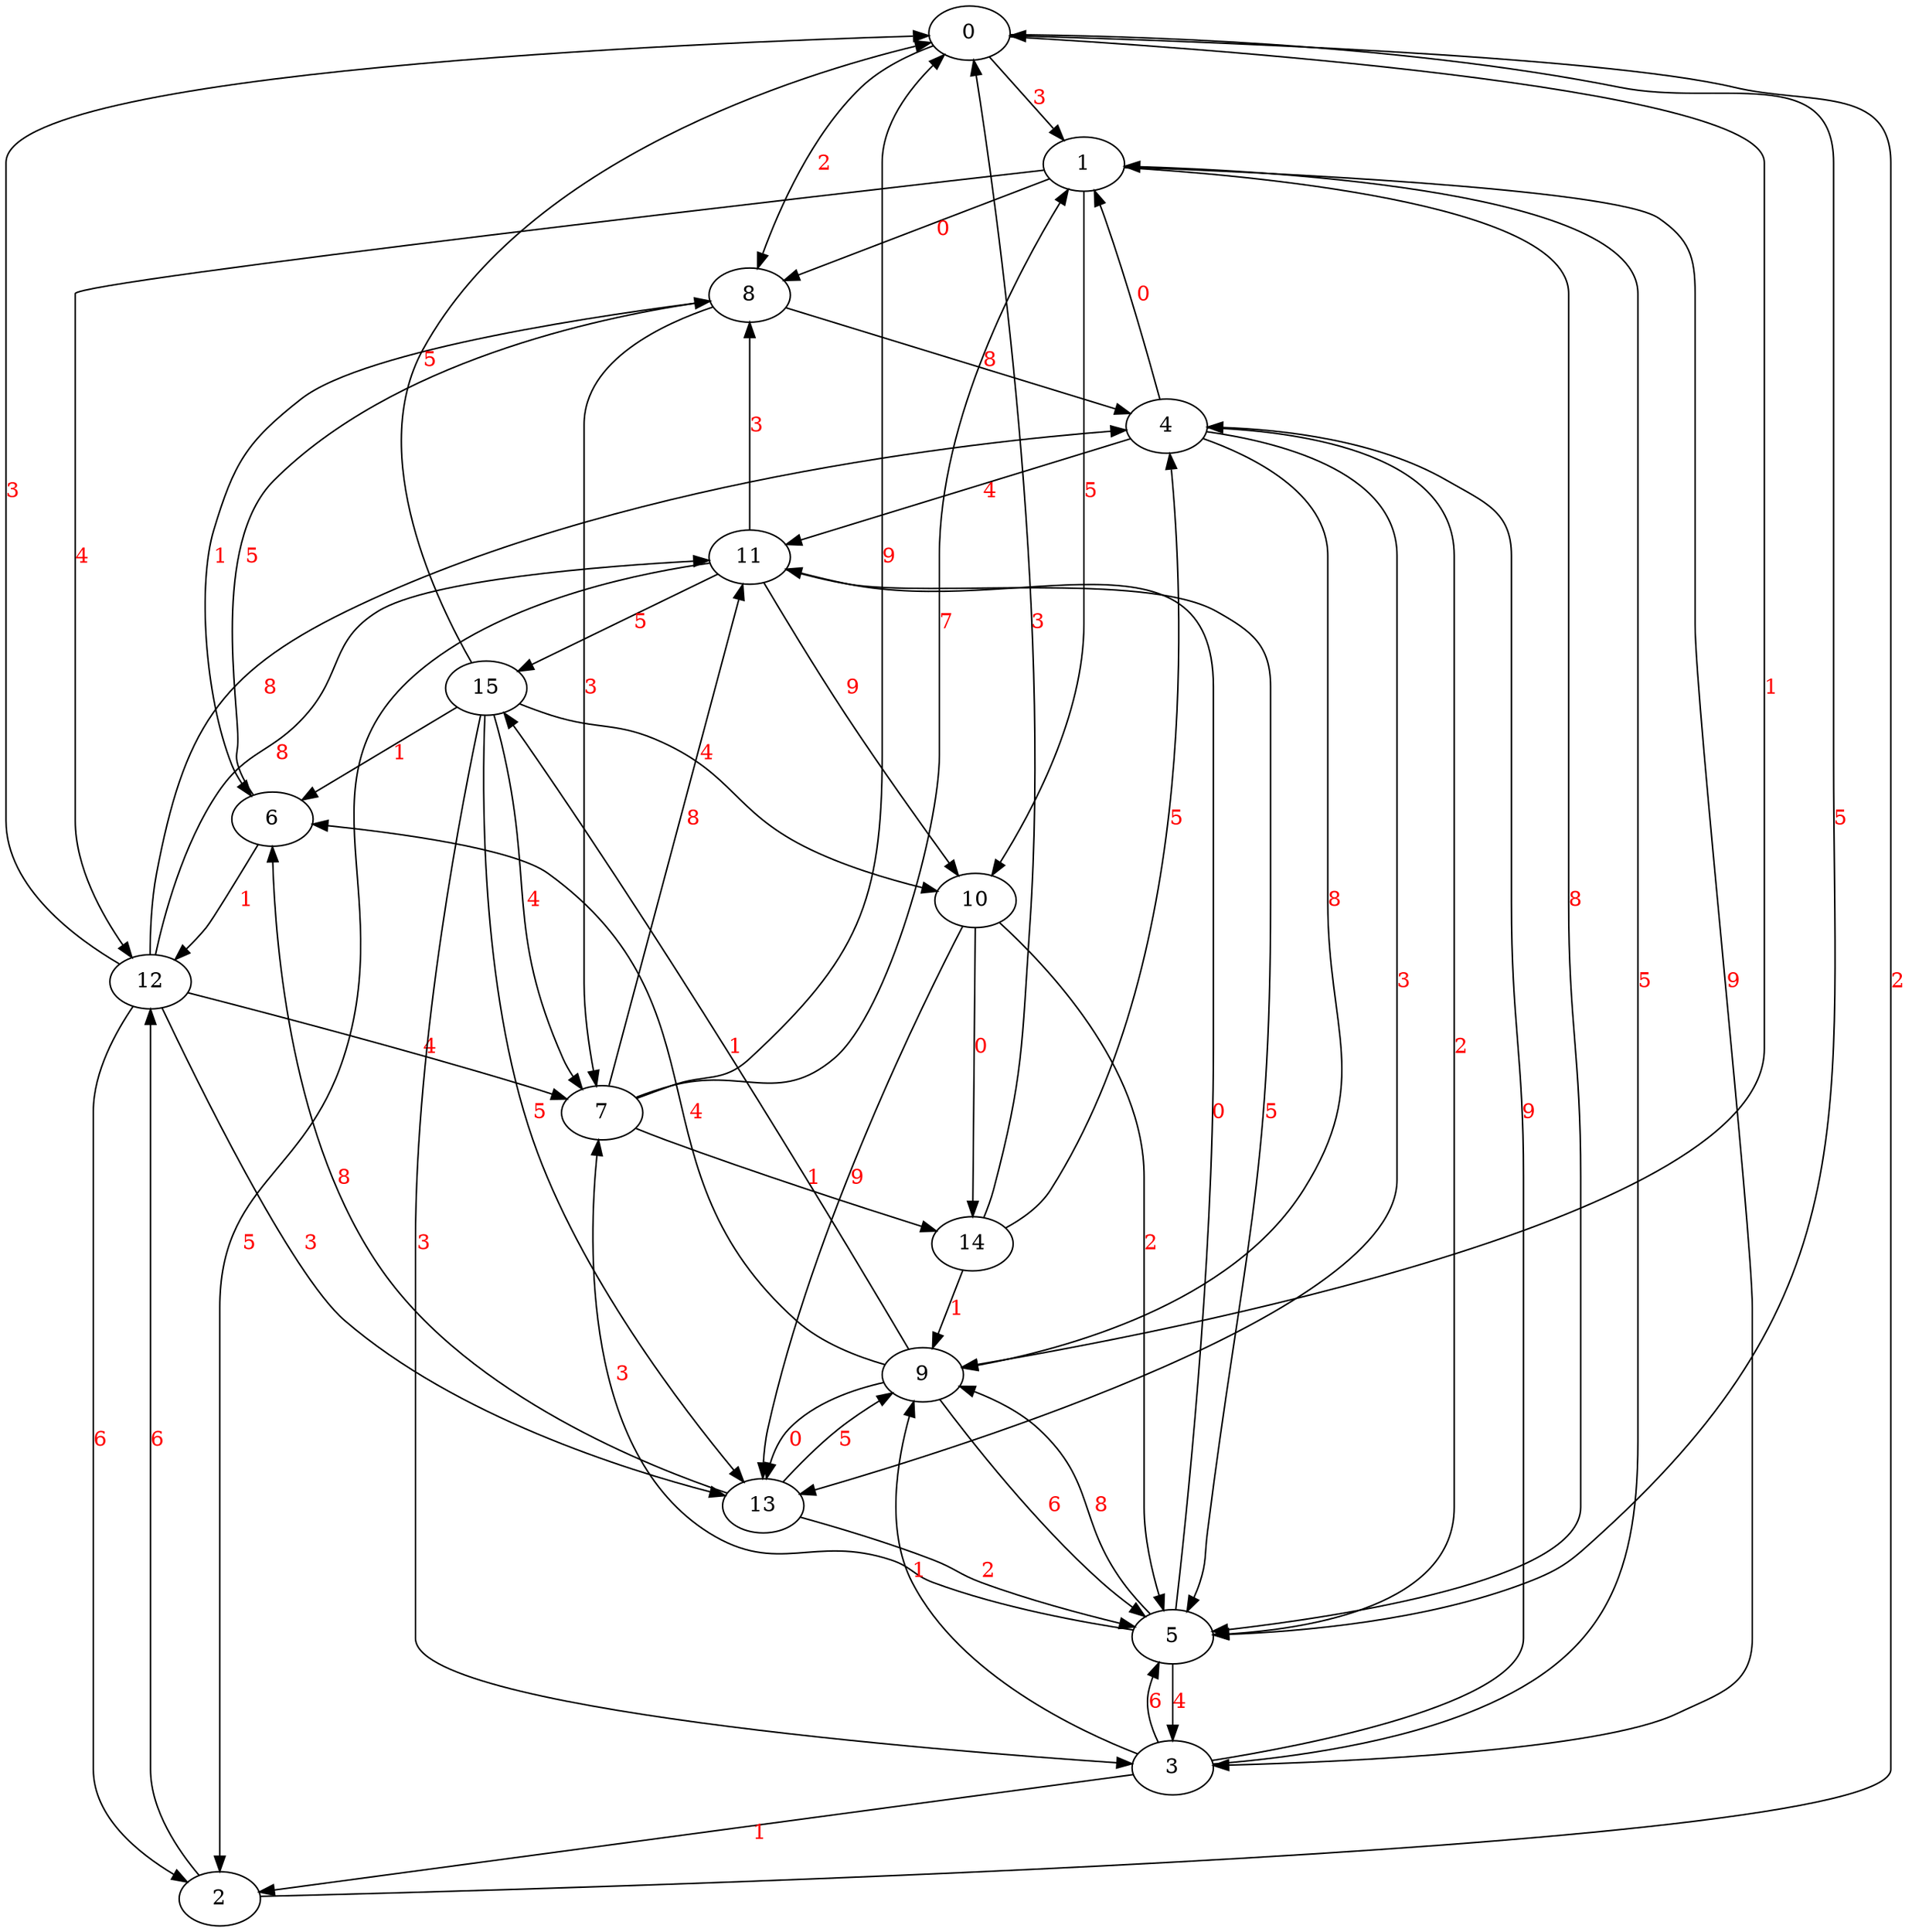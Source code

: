 digraph {
	0 -> 1 [label="3",fontcolor=red]
	0 -> 8 [label="2",fontcolor=red]
	0 -> 5 [label="5",fontcolor=red]
	0 -> 9 [label="1",fontcolor=red]
	1 -> 3 [label="9",fontcolor=red]
	1 -> 8 [label="0",fontcolor=red]
	1 -> 10 [label="5",fontcolor=red]
	1 -> 12 [label="4",fontcolor=red]
	1 -> 5 [label="8",fontcolor=red]
	2 -> 0 [label="2",fontcolor=red]
	2 -> 12 [label="6",fontcolor=red]
	3 -> 5 [label="6",fontcolor=red]
	3 -> 9 [label="1",fontcolor=red]
	3 -> 4 [label="9",fontcolor=red]
	3 -> 1 [label="5",fontcolor=red]
	3 -> 2 [label="1",fontcolor=red]
	4 -> 13 [label="3",fontcolor=red]
	4 -> 5 [label="2",fontcolor=red]
	4 -> 1 [label="0",fontcolor=red]
	4 -> 9 [label="8",fontcolor=red]
	4 -> 11 [label="4",fontcolor=red]
	5 -> 11 [label="0",fontcolor=red]
	5 -> 3 [label="4",fontcolor=red]
	5 -> 9 [label="8",fontcolor=red]
	5 -> 7 [label="3",fontcolor=red]
	6 -> 12 [label="1",fontcolor=red]
	6 -> 8 [label="5",fontcolor=red]
	7 -> 0 [label="9",fontcolor=red]
	7 -> 1 [label="7",fontcolor=red]
	7 -> 11 [label="8",fontcolor=red]
	7 -> 14 [label="1",fontcolor=red]
	8 -> 7 [label="3",fontcolor=red]
	8 -> 6 [label="1",fontcolor=red]
	8 -> 4 [label="8",fontcolor=red]
	9 -> 15 [label="1",fontcolor=red]
	9 -> 5 [label="6",fontcolor=red]
	9 -> 13 [label="0",fontcolor=red]
	9 -> 6 [label="4",fontcolor=red]
	10 -> 13 [label="9",fontcolor=red]
	10 -> 5 [label="2",fontcolor=red]
	10 -> 14 [label="0",fontcolor=red]
	11 -> 8 [label="3",fontcolor=red]
	11 -> 15 [label="5",fontcolor=red]
	11 -> 5 [label="5",fontcolor=red]
	11 -> 10 [label="9",fontcolor=red]
	11 -> 2 [label="5",fontcolor=red]
	12 -> 2 [label="6",fontcolor=red]
	12 -> 11 [label="8",fontcolor=red]
	12 -> 4 [label="8",fontcolor=red]
	12 -> 0 [label="3",fontcolor=red]
	12 -> 13 [label="3",fontcolor=red]
	12 -> 7 [label="4",fontcolor=red]
	13 -> 5 [label="2",fontcolor=red]
	13 -> 6 [label="8",fontcolor=red]
	13 -> 9 [label="5",fontcolor=red]
	14 -> 9 [label="1",fontcolor=red]
	14 -> 4 [label="5",fontcolor=red]
	14 -> 0 [label="3",fontcolor=red]
	15 -> 13 [label="5",fontcolor=red]
	15 -> 6 [label="1",fontcolor=red]
	15 -> 0 [label="5",fontcolor=red]
	15 -> 7 [label="4",fontcolor=red]
	15 -> 3 [label="3",fontcolor=red]
	15 -> 10 [label="4",fontcolor=red]
}
